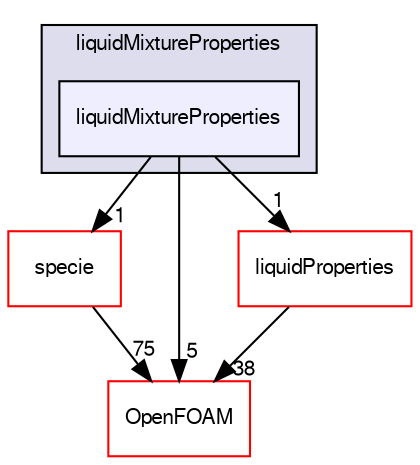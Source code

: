 digraph "src/thermophysicalModels/properties/liquidMixtureProperties/liquidMixtureProperties" {
  bgcolor=transparent;
  compound=true
  node [ fontsize="10", fontname="FreeSans"];
  edge [ labelfontsize="10", labelfontname="FreeSans"];
  subgraph clusterdir_c027633c01a5c1f4dcf6ad4f072334c0 {
    graph [ bgcolor="#ddddee", pencolor="black", label="liquidMixtureProperties" fontname="FreeSans", fontsize="10", URL="dir_c027633c01a5c1f4dcf6ad4f072334c0.html"]
  dir_a4e19381af45c68ecaf08ee9754559a7 [shape=box, label="liquidMixtureProperties", style="filled", fillcolor="#eeeeff", pencolor="black", URL="dir_a4e19381af45c68ecaf08ee9754559a7.html"];
  }
  dir_5c4bf53b114f4c9237cd4ef0431fc9bd [shape=box label="specie" color="red" URL="dir_5c4bf53b114f4c9237cd4ef0431fc9bd.html"];
  dir_c5473ff19b20e6ec4dfe5c310b3778a8 [shape=box label="OpenFOAM" color="red" URL="dir_c5473ff19b20e6ec4dfe5c310b3778a8.html"];
  dir_bfc4847ad5382b13ef47be8e41a5ff58 [shape=box label="liquidProperties" color="red" URL="dir_bfc4847ad5382b13ef47be8e41a5ff58.html"];
  dir_5c4bf53b114f4c9237cd4ef0431fc9bd->dir_c5473ff19b20e6ec4dfe5c310b3778a8 [headlabel="75", labeldistance=1.5 headhref="dir_001073_001732.html"];
  dir_a4e19381af45c68ecaf08ee9754559a7->dir_5c4bf53b114f4c9237cd4ef0431fc9bd [headlabel="1", labeldistance=1.5 headhref="dir_002591_001073.html"];
  dir_a4e19381af45c68ecaf08ee9754559a7->dir_c5473ff19b20e6ec4dfe5c310b3778a8 [headlabel="5", labeldistance=1.5 headhref="dir_002591_001732.html"];
  dir_a4e19381af45c68ecaf08ee9754559a7->dir_bfc4847ad5382b13ef47be8e41a5ff58 [headlabel="1", labeldistance=1.5 headhref="dir_002591_002592.html"];
  dir_bfc4847ad5382b13ef47be8e41a5ff58->dir_c5473ff19b20e6ec4dfe5c310b3778a8 [headlabel="38", labeldistance=1.5 headhref="dir_002592_001732.html"];
}
